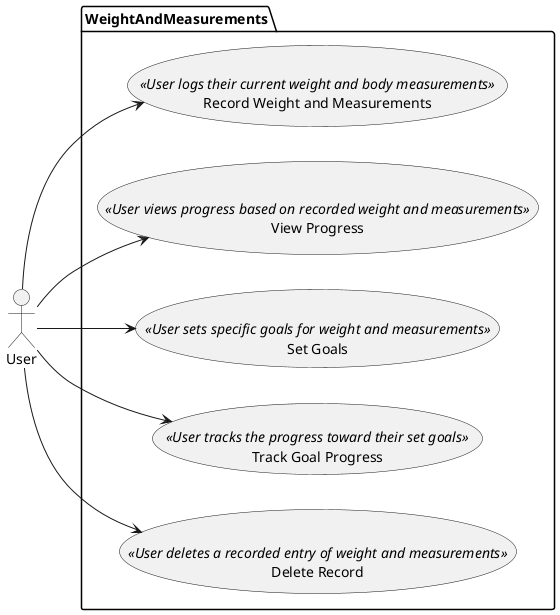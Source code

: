 @startuml
left to right direction

actor User as u

package "WeightAndMeasurements" {
  usecase "Record Weight and Measurements" as UC1 <<User logs their current weight and body measurements>>

  usecase "View Progress" as UC2 <<User views progress based on recorded weight and measurements>>

  usecase "Set Goals" as UC3 <<User sets specific goals for weight and measurements>>

  usecase "Track Goal Progress" as UC4 <<User tracks the progress toward their set goals>>

  usecase "Delete Record" as UC5 <<User deletes a recorded entry of weight and measurements>>

}

u --> UC1
u --> UC2
u --> UC3
u --> UC4
u --> UC5

@enduml